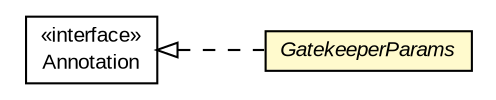 #!/usr/local/bin/dot
#
# Class diagram 
# Generated by UMLGraph version R5_6-24-gf6e263 (http://www.umlgraph.org/)
#

digraph G {
	edge [fontname="arial",fontsize=10,labelfontname="arial",labelfontsize=10];
	node [fontname="arial",fontsize=10,shape=plaintext];
	nodesep=0.25;
	ranksep=0.5;
	rankdir=LR;
	// com.gwtplatform.mvp.client.annotations.GatekeeperParams
	c259838 [label=<<table title="com.gwtplatform.mvp.client.annotations.GatekeeperParams" border="0" cellborder="1" cellspacing="0" cellpadding="2" port="p" bgcolor="lemonChiffon" href="./GatekeeperParams.html">
		<tr><td><table border="0" cellspacing="0" cellpadding="1">
<tr><td align="center" balign="center"><font face="arial italic"> GatekeeperParams </font></td></tr>
		</table></td></tr>
		</table>>, URL="./GatekeeperParams.html", fontname="arial", fontcolor="black", fontsize=10.0];
	//com.gwtplatform.mvp.client.annotations.GatekeeperParams implements java.lang.annotation.Annotation
	c260387:p -> c259838:p [dir=back,arrowtail=empty,style=dashed];
	// java.lang.annotation.Annotation
	c260387 [label=<<table title="java.lang.annotation.Annotation" border="0" cellborder="1" cellspacing="0" cellpadding="2" port="p" href="http://download.oracle.com/javase/6/docs/api/java/lang/annotation/Annotation.html">
		<tr><td><table border="0" cellspacing="0" cellpadding="1">
<tr><td align="center" balign="center"> &#171;interface&#187; </td></tr>
<tr><td align="center" balign="center"> Annotation </td></tr>
		</table></td></tr>
		</table>>, URL="http://download.oracle.com/javase/6/docs/api/java/lang/annotation/Annotation.html", fontname="arial", fontcolor="black", fontsize=10.0];
}

